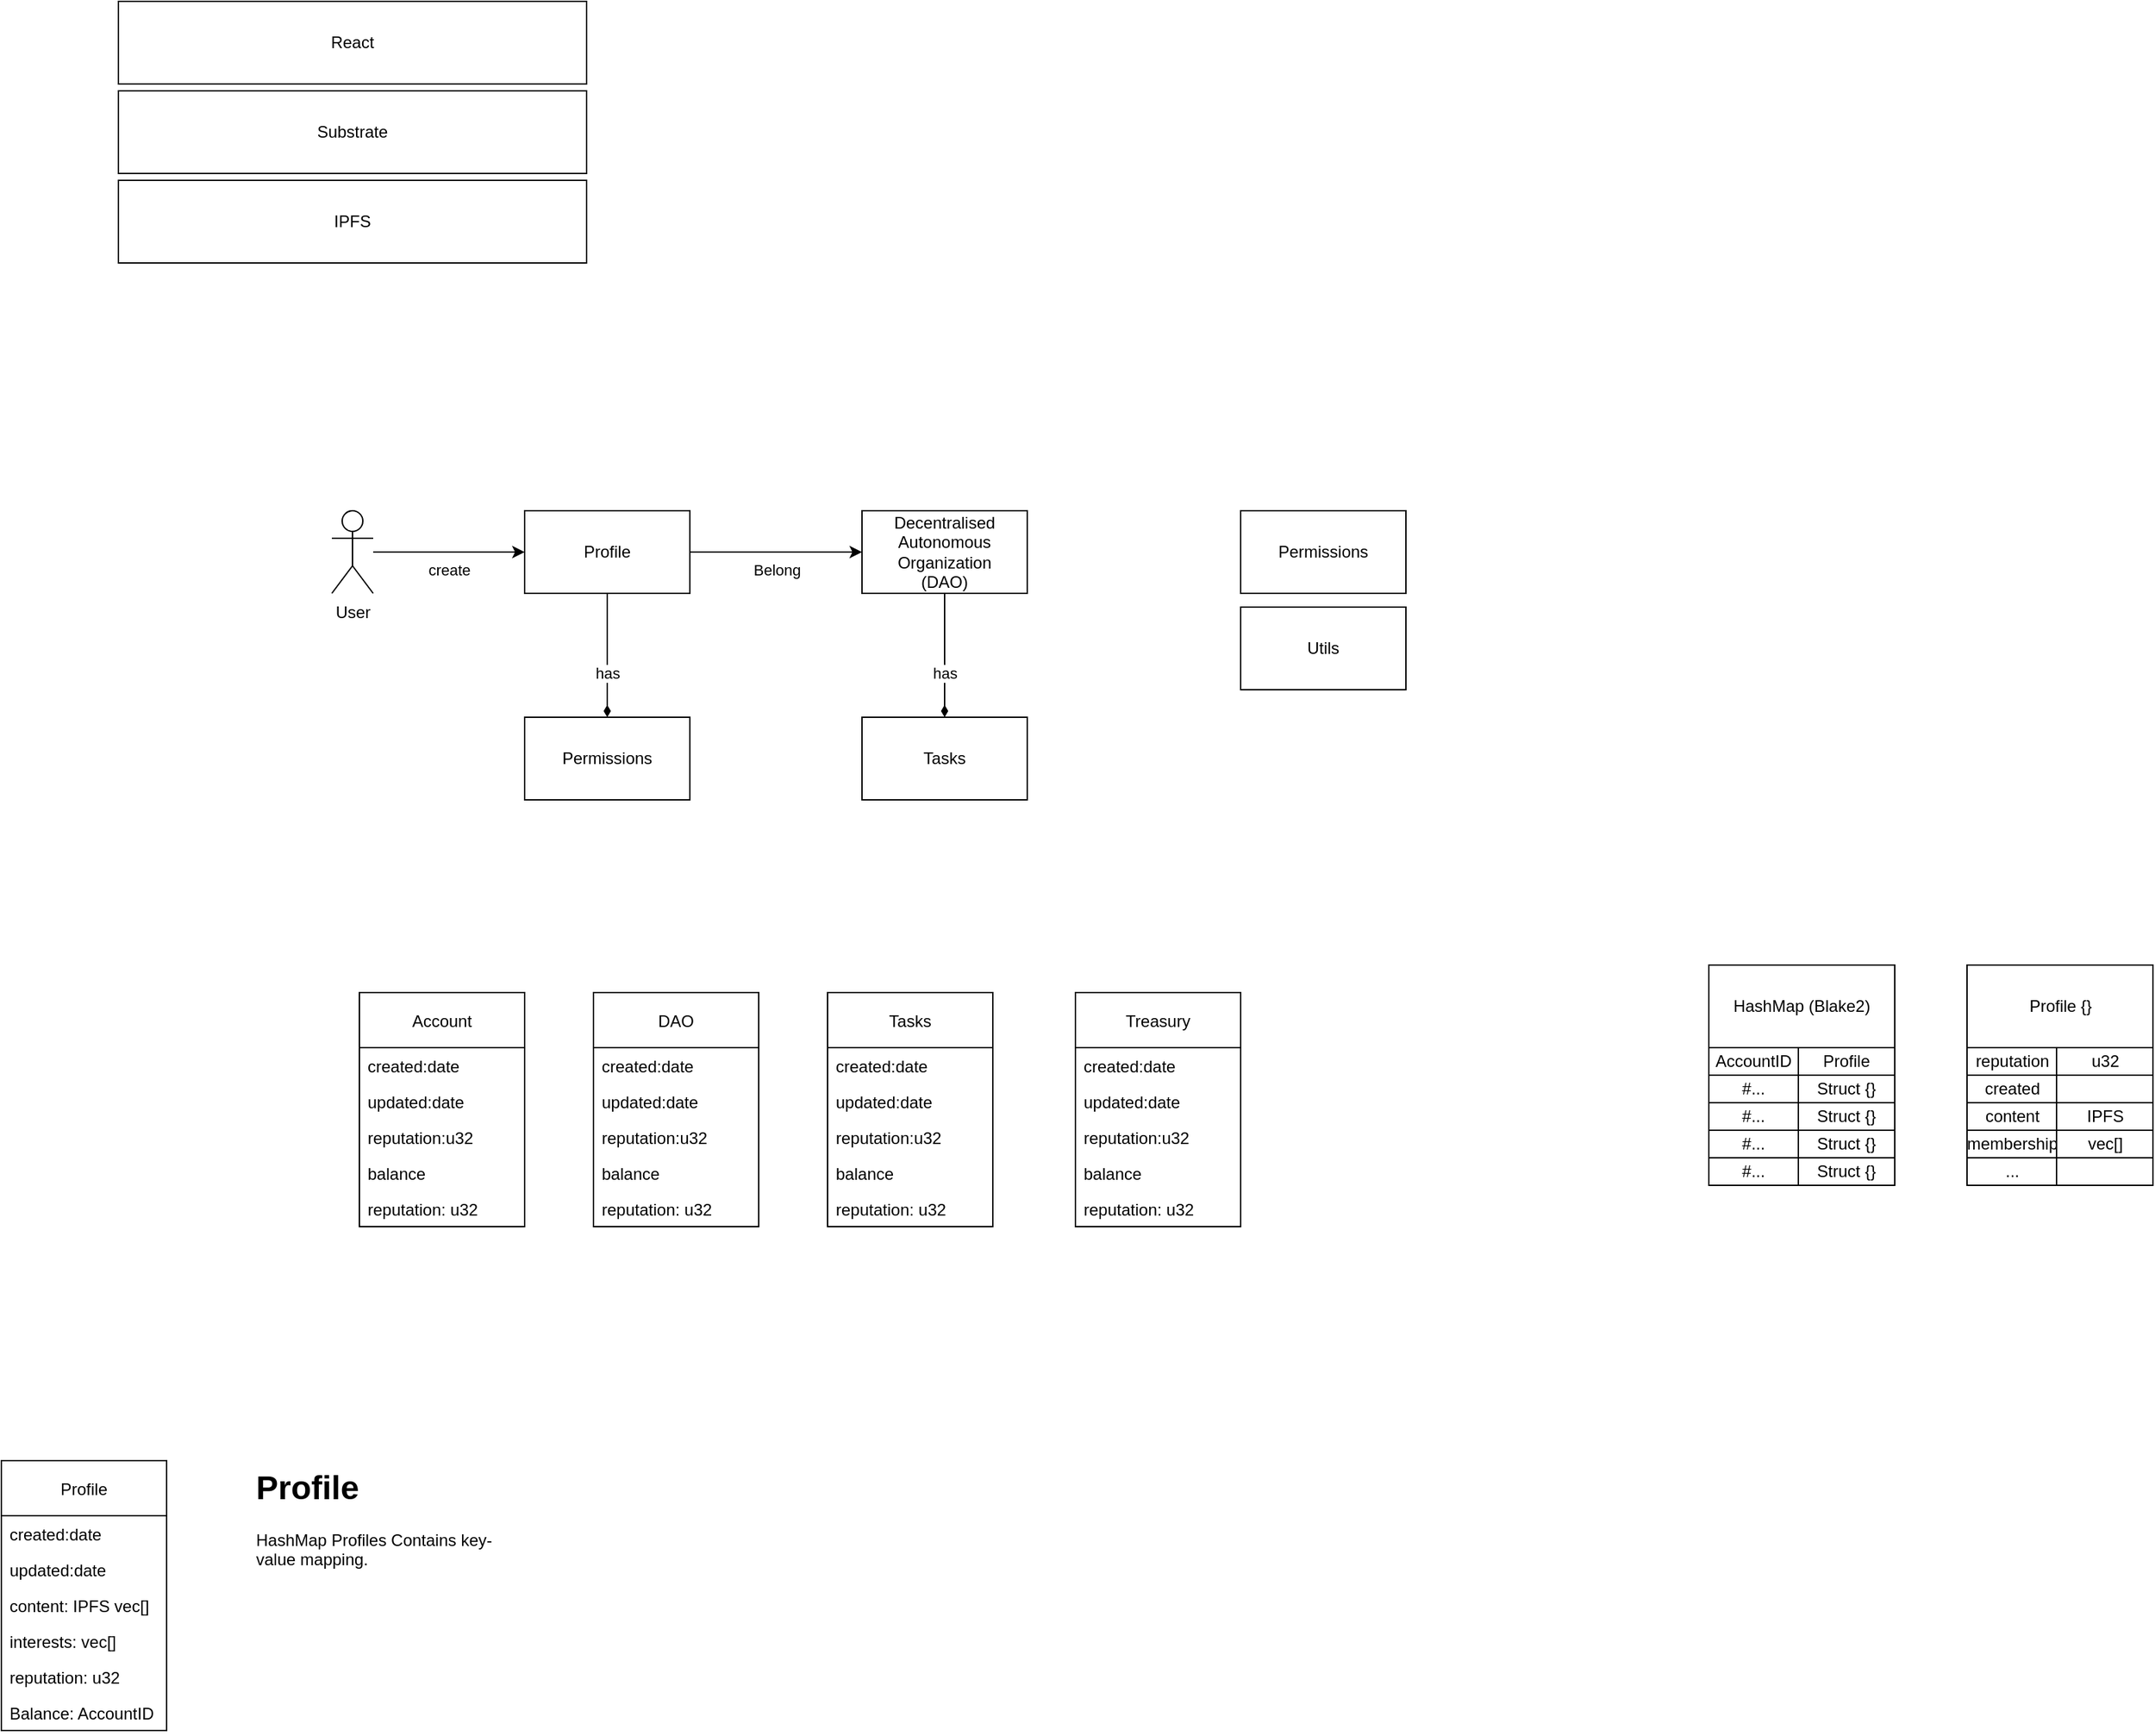 <mxfile version="15.7.3" type="github">
  <diagram id="O8b5FWPU7oNjnTz_ODQA" name="Page-1">
    <mxGraphModel dx="3737" dy="977" grid="1" gridSize="10" guides="1" tooltips="1" connect="1" arrows="1" fold="1" page="1" pageScale="1" pageWidth="850" pageHeight="1100" math="0" shadow="0">
      <root>
        <mxCell id="0" />
        <mxCell id="1" parent="0" />
        <mxCell id="jj_0Ua6_e8Kop6F5eGgL-1" value="Permissions" style="rounded=0;whiteSpace=wrap;html=1;" parent="1" vertex="1">
          <mxGeometry x="-1230" y="620" width="120" height="60" as="geometry" />
        </mxCell>
        <mxCell id="jj_0Ua6_e8Kop6F5eGgL-2" value="has" style="edgeStyle=orthogonalEdgeStyle;rounded=0;orthogonalLoop=1;jettySize=auto;html=1;entryX=0.5;entryY=0;entryDx=0;entryDy=0;endArrow=diamondThin;endFill=1;sketch=0;verticalAlign=top;" parent="1" source="jj_0Ua6_e8Kop6F5eGgL-4" target="jj_0Ua6_e8Kop6F5eGgL-1" edge="1">
          <mxGeometry relative="1" as="geometry" />
        </mxCell>
        <mxCell id="jj_0Ua6_e8Kop6F5eGgL-3" value="Belong" style="edgeStyle=orthogonalEdgeStyle;rounded=0;sketch=0;orthogonalLoop=1;jettySize=auto;html=1;entryX=0;entryY=0.5;entryDx=0;entryDy=0;endArrow=classic;endFill=1;verticalAlign=top;" parent="1" source="jj_0Ua6_e8Kop6F5eGgL-4" target="jj_0Ua6_e8Kop6F5eGgL-6" edge="1">
          <mxGeometry relative="1" as="geometry" />
        </mxCell>
        <mxCell id="jj_0Ua6_e8Kop6F5eGgL-4" value="Profile" style="rounded=0;whiteSpace=wrap;html=1;" parent="1" vertex="1">
          <mxGeometry x="-1230" y="470" width="120" height="60" as="geometry" />
        </mxCell>
        <mxCell id="jj_0Ua6_e8Kop6F5eGgL-5" value="has" style="edgeStyle=orthogonalEdgeStyle;rounded=0;sketch=0;orthogonalLoop=1;jettySize=auto;html=1;entryX=0.5;entryY=0;entryDx=0;entryDy=0;endArrow=diamondThin;endFill=1;verticalAlign=top;" parent="1" source="jj_0Ua6_e8Kop6F5eGgL-6" target="jj_0Ua6_e8Kop6F5eGgL-8" edge="1">
          <mxGeometry relative="1" as="geometry" />
        </mxCell>
        <mxCell id="jj_0Ua6_e8Kop6F5eGgL-6" value="Decentralised Autonomous&lt;br&gt;Organization &lt;br&gt;(DAO)" style="rounded=0;whiteSpace=wrap;html=1;" parent="1" vertex="1">
          <mxGeometry x="-985" y="470" width="120" height="60" as="geometry" />
        </mxCell>
        <mxCell id="jj_0Ua6_e8Kop6F5eGgL-7" value="Permissions" style="rounded=0;whiteSpace=wrap;html=1;" parent="1" vertex="1">
          <mxGeometry x="-710" y="470" width="120" height="60" as="geometry" />
        </mxCell>
        <mxCell id="jj_0Ua6_e8Kop6F5eGgL-8" value="Tasks" style="rounded=0;whiteSpace=wrap;html=1;" parent="1" vertex="1">
          <mxGeometry x="-985" y="620" width="120" height="60" as="geometry" />
        </mxCell>
        <mxCell id="jj_0Ua6_e8Kop6F5eGgL-9" value="Profile" style="swimlane;fontStyle=0;childLayout=stackLayout;horizontal=1;startSize=40;horizontalStack=0;resizeParent=1;resizeParentMax=0;resizeLast=0;collapsible=1;marginBottom=0;" parent="1" vertex="1">
          <mxGeometry x="-1610" y="1160" width="120" height="196" as="geometry">
            <mxRectangle x="-1610" y="1160" width="130" height="60" as="alternateBounds" />
          </mxGeometry>
        </mxCell>
        <mxCell id="jj_0Ua6_e8Kop6F5eGgL-10" value="created:date" style="text;strokeColor=none;fillColor=none;align=left;verticalAlign=top;spacingLeft=4;spacingRight=4;overflow=hidden;rotatable=0;points=[[0,0.5],[1,0.5]];portConstraint=eastwest;" parent="jj_0Ua6_e8Kop6F5eGgL-9" vertex="1">
          <mxGeometry y="40" width="120" height="26" as="geometry" />
        </mxCell>
        <mxCell id="jj_0Ua6_e8Kop6F5eGgL-11" value="updated:date" style="text;strokeColor=none;fillColor=none;align=left;verticalAlign=top;spacingLeft=4;spacingRight=4;overflow=hidden;rotatable=0;points=[[0,0.5],[1,0.5]];portConstraint=eastwest;" parent="jj_0Ua6_e8Kop6F5eGgL-9" vertex="1">
          <mxGeometry y="66" width="120" height="26" as="geometry" />
        </mxCell>
        <mxCell id="jj_0Ua6_e8Kop6F5eGgL-12" value="content: IPFS vec[]" style="text;strokeColor=none;fillColor=none;align=left;verticalAlign=top;spacingLeft=4;spacingRight=4;overflow=hidden;rotatable=0;points=[[0,0.5],[1,0.5]];portConstraint=eastwest;" parent="jj_0Ua6_e8Kop6F5eGgL-9" vertex="1">
          <mxGeometry y="92" width="120" height="26" as="geometry" />
        </mxCell>
        <mxCell id="jj_0Ua6_e8Kop6F5eGgL-13" value="interests: vec[]" style="text;strokeColor=none;fillColor=none;align=left;verticalAlign=top;spacingLeft=4;spacingRight=4;overflow=hidden;rotatable=0;points=[[0,0.5],[1,0.5]];portConstraint=eastwest;" parent="jj_0Ua6_e8Kop6F5eGgL-9" vertex="1">
          <mxGeometry y="118" width="120" height="26" as="geometry" />
        </mxCell>
        <mxCell id="jj_0Ua6_e8Kop6F5eGgL-14" value="reputation: u32" style="text;strokeColor=none;fillColor=none;align=left;verticalAlign=top;spacingLeft=4;spacingRight=4;overflow=hidden;rotatable=0;points=[[0,0.5],[1,0.5]];portConstraint=eastwest;" parent="jj_0Ua6_e8Kop6F5eGgL-9" vertex="1">
          <mxGeometry y="144" width="120" height="26" as="geometry" />
        </mxCell>
        <mxCell id="FGcz2dUoChlX7dVaqIpa-1" value="Balance: AccountID" style="text;strokeColor=none;fillColor=none;align=left;verticalAlign=top;spacingLeft=4;spacingRight=4;overflow=hidden;rotatable=0;points=[[0,0.5],[1,0.5]];portConstraint=eastwest;" parent="jj_0Ua6_e8Kop6F5eGgL-9" vertex="1">
          <mxGeometry y="170" width="120" height="26" as="geometry" />
        </mxCell>
        <mxCell id="jj_0Ua6_e8Kop6F5eGgL-15" value="create" style="edgeStyle=orthogonalEdgeStyle;rounded=0;sketch=0;orthogonalLoop=1;jettySize=auto;html=1;entryX=0;entryY=0.5;entryDx=0;entryDy=0;endArrow=classic;endFill=1;verticalAlign=top;" parent="1" source="jj_0Ua6_e8Kop6F5eGgL-16" target="jj_0Ua6_e8Kop6F5eGgL-4" edge="1">
          <mxGeometry relative="1" as="geometry" />
        </mxCell>
        <mxCell id="jj_0Ua6_e8Kop6F5eGgL-16" value="User" style="shape=umlActor;verticalLabelPosition=bottom;verticalAlign=top;html=1;outlineConnect=0;" parent="1" vertex="1">
          <mxGeometry x="-1370" y="470" width="30" height="60" as="geometry" />
        </mxCell>
        <mxCell id="jj_0Ua6_e8Kop6F5eGgL-17" value="Utils" style="rounded=0;whiteSpace=wrap;html=1;" parent="1" vertex="1">
          <mxGeometry x="-710" y="540" width="120" height="60" as="geometry" />
        </mxCell>
        <mxCell id="jj_0Ua6_e8Kop6F5eGgL-18" value="Account" style="swimlane;fontStyle=0;childLayout=stackLayout;horizontal=1;startSize=40;horizontalStack=0;resizeParent=1;resizeParentMax=0;resizeLast=0;collapsible=1;marginBottom=0;" parent="1" vertex="1">
          <mxGeometry x="-1350" y="820" width="120" height="170" as="geometry">
            <mxRectangle x="30" y="2750" width="130" height="60" as="alternateBounds" />
          </mxGeometry>
        </mxCell>
        <mxCell id="jj_0Ua6_e8Kop6F5eGgL-19" value="created:date" style="text;strokeColor=none;fillColor=none;align=left;verticalAlign=top;spacingLeft=4;spacingRight=4;overflow=hidden;rotatable=0;points=[[0,0.5],[1,0.5]];portConstraint=eastwest;" parent="jj_0Ua6_e8Kop6F5eGgL-18" vertex="1">
          <mxGeometry y="40" width="120" height="26" as="geometry" />
        </mxCell>
        <mxCell id="jj_0Ua6_e8Kop6F5eGgL-20" value="updated:date" style="text;strokeColor=none;fillColor=none;align=left;verticalAlign=top;spacingLeft=4;spacingRight=4;overflow=hidden;rotatable=0;points=[[0,0.5],[1,0.5]];portConstraint=eastwest;" parent="jj_0Ua6_e8Kop6F5eGgL-18" vertex="1">
          <mxGeometry y="66" width="120" height="26" as="geometry" />
        </mxCell>
        <mxCell id="jj_0Ua6_e8Kop6F5eGgL-21" value="reputation:u32" style="text;strokeColor=none;fillColor=none;align=left;verticalAlign=top;spacingLeft=4;spacingRight=4;overflow=hidden;rotatable=0;points=[[0,0.5],[1,0.5]];portConstraint=eastwest;" parent="jj_0Ua6_e8Kop6F5eGgL-18" vertex="1">
          <mxGeometry y="92" width="120" height="26" as="geometry" />
        </mxCell>
        <mxCell id="jj_0Ua6_e8Kop6F5eGgL-22" value="balance" style="text;strokeColor=none;fillColor=none;align=left;verticalAlign=top;spacingLeft=4;spacingRight=4;overflow=hidden;rotatable=0;points=[[0,0.5],[1,0.5]];portConstraint=eastwest;" parent="jj_0Ua6_e8Kop6F5eGgL-18" vertex="1">
          <mxGeometry y="118" width="120" height="26" as="geometry" />
        </mxCell>
        <mxCell id="jj_0Ua6_e8Kop6F5eGgL-23" value="reputation: u32" style="text;strokeColor=none;fillColor=none;align=left;verticalAlign=top;spacingLeft=4;spacingRight=4;overflow=hidden;rotatable=0;points=[[0,0.5],[1,0.5]];portConstraint=eastwest;" parent="jj_0Ua6_e8Kop6F5eGgL-18" vertex="1">
          <mxGeometry y="144" width="120" height="26" as="geometry" />
        </mxCell>
        <mxCell id="jj_0Ua6_e8Kop6F5eGgL-24" value="DAO" style="swimlane;fontStyle=0;childLayout=stackLayout;horizontal=1;startSize=40;horizontalStack=0;resizeParent=1;resizeParentMax=0;resizeLast=0;collapsible=1;marginBottom=0;" parent="1" vertex="1">
          <mxGeometry x="-1180" y="820" width="120" height="170" as="geometry">
            <mxRectangle x="200" y="2750" width="130" height="60" as="alternateBounds" />
          </mxGeometry>
        </mxCell>
        <mxCell id="jj_0Ua6_e8Kop6F5eGgL-25" value="created:date" style="text;strokeColor=none;fillColor=none;align=left;verticalAlign=top;spacingLeft=4;spacingRight=4;overflow=hidden;rotatable=0;points=[[0,0.5],[1,0.5]];portConstraint=eastwest;" parent="jj_0Ua6_e8Kop6F5eGgL-24" vertex="1">
          <mxGeometry y="40" width="120" height="26" as="geometry" />
        </mxCell>
        <mxCell id="jj_0Ua6_e8Kop6F5eGgL-26" value="updated:date" style="text;strokeColor=none;fillColor=none;align=left;verticalAlign=top;spacingLeft=4;spacingRight=4;overflow=hidden;rotatable=0;points=[[0,0.5],[1,0.5]];portConstraint=eastwest;" parent="jj_0Ua6_e8Kop6F5eGgL-24" vertex="1">
          <mxGeometry y="66" width="120" height="26" as="geometry" />
        </mxCell>
        <mxCell id="jj_0Ua6_e8Kop6F5eGgL-27" value="reputation:u32" style="text;strokeColor=none;fillColor=none;align=left;verticalAlign=top;spacingLeft=4;spacingRight=4;overflow=hidden;rotatable=0;points=[[0,0.5],[1,0.5]];portConstraint=eastwest;" parent="jj_0Ua6_e8Kop6F5eGgL-24" vertex="1">
          <mxGeometry y="92" width="120" height="26" as="geometry" />
        </mxCell>
        <mxCell id="jj_0Ua6_e8Kop6F5eGgL-28" value="balance" style="text;strokeColor=none;fillColor=none;align=left;verticalAlign=top;spacingLeft=4;spacingRight=4;overflow=hidden;rotatable=0;points=[[0,0.5],[1,0.5]];portConstraint=eastwest;" parent="jj_0Ua6_e8Kop6F5eGgL-24" vertex="1">
          <mxGeometry y="118" width="120" height="26" as="geometry" />
        </mxCell>
        <mxCell id="jj_0Ua6_e8Kop6F5eGgL-29" value="reputation: u32" style="text;strokeColor=none;fillColor=none;align=left;verticalAlign=top;spacingLeft=4;spacingRight=4;overflow=hidden;rotatable=0;points=[[0,0.5],[1,0.5]];portConstraint=eastwest;" parent="jj_0Ua6_e8Kop6F5eGgL-24" vertex="1">
          <mxGeometry y="144" width="120" height="26" as="geometry" />
        </mxCell>
        <mxCell id="jj_0Ua6_e8Kop6F5eGgL-30" value="Tasks" style="swimlane;fontStyle=0;childLayout=stackLayout;horizontal=1;startSize=40;horizontalStack=0;resizeParent=1;resizeParentMax=0;resizeLast=0;collapsible=1;marginBottom=0;" parent="1" vertex="1">
          <mxGeometry x="-1010" y="820" width="120" height="170" as="geometry">
            <mxRectangle x="370" y="2750" width="130" height="60" as="alternateBounds" />
          </mxGeometry>
        </mxCell>
        <mxCell id="jj_0Ua6_e8Kop6F5eGgL-31" value="created:date" style="text;strokeColor=none;fillColor=none;align=left;verticalAlign=top;spacingLeft=4;spacingRight=4;overflow=hidden;rotatable=0;points=[[0,0.5],[1,0.5]];portConstraint=eastwest;" parent="jj_0Ua6_e8Kop6F5eGgL-30" vertex="1">
          <mxGeometry y="40" width="120" height="26" as="geometry" />
        </mxCell>
        <mxCell id="jj_0Ua6_e8Kop6F5eGgL-32" value="updated:date" style="text;strokeColor=none;fillColor=none;align=left;verticalAlign=top;spacingLeft=4;spacingRight=4;overflow=hidden;rotatable=0;points=[[0,0.5],[1,0.5]];portConstraint=eastwest;" parent="jj_0Ua6_e8Kop6F5eGgL-30" vertex="1">
          <mxGeometry y="66" width="120" height="26" as="geometry" />
        </mxCell>
        <mxCell id="jj_0Ua6_e8Kop6F5eGgL-33" value="reputation:u32" style="text;strokeColor=none;fillColor=none;align=left;verticalAlign=top;spacingLeft=4;spacingRight=4;overflow=hidden;rotatable=0;points=[[0,0.5],[1,0.5]];portConstraint=eastwest;" parent="jj_0Ua6_e8Kop6F5eGgL-30" vertex="1">
          <mxGeometry y="92" width="120" height="26" as="geometry" />
        </mxCell>
        <mxCell id="jj_0Ua6_e8Kop6F5eGgL-34" value="balance" style="text;strokeColor=none;fillColor=none;align=left;verticalAlign=top;spacingLeft=4;spacingRight=4;overflow=hidden;rotatable=0;points=[[0,0.5],[1,0.5]];portConstraint=eastwest;" parent="jj_0Ua6_e8Kop6F5eGgL-30" vertex="1">
          <mxGeometry y="118" width="120" height="26" as="geometry" />
        </mxCell>
        <mxCell id="jj_0Ua6_e8Kop6F5eGgL-35" value="reputation: u32" style="text;strokeColor=none;fillColor=none;align=left;verticalAlign=top;spacingLeft=4;spacingRight=4;overflow=hidden;rotatable=0;points=[[0,0.5],[1,0.5]];portConstraint=eastwest;" parent="jj_0Ua6_e8Kop6F5eGgL-30" vertex="1">
          <mxGeometry y="144" width="120" height="26" as="geometry" />
        </mxCell>
        <mxCell id="jj_0Ua6_e8Kop6F5eGgL-36" value="Treasury" style="swimlane;fontStyle=0;childLayout=stackLayout;horizontal=1;startSize=40;horizontalStack=0;resizeParent=1;resizeParentMax=0;resizeLast=0;collapsible=1;marginBottom=0;" parent="1" vertex="1">
          <mxGeometry x="-830" y="820" width="120" height="170" as="geometry">
            <mxRectangle x="200" y="2750" width="130" height="60" as="alternateBounds" />
          </mxGeometry>
        </mxCell>
        <mxCell id="jj_0Ua6_e8Kop6F5eGgL-37" value="created:date" style="text;strokeColor=none;fillColor=none;align=left;verticalAlign=top;spacingLeft=4;spacingRight=4;overflow=hidden;rotatable=0;points=[[0,0.5],[1,0.5]];portConstraint=eastwest;" parent="jj_0Ua6_e8Kop6F5eGgL-36" vertex="1">
          <mxGeometry y="40" width="120" height="26" as="geometry" />
        </mxCell>
        <mxCell id="jj_0Ua6_e8Kop6F5eGgL-38" value="updated:date" style="text;strokeColor=none;fillColor=none;align=left;verticalAlign=top;spacingLeft=4;spacingRight=4;overflow=hidden;rotatable=0;points=[[0,0.5],[1,0.5]];portConstraint=eastwest;" parent="jj_0Ua6_e8Kop6F5eGgL-36" vertex="1">
          <mxGeometry y="66" width="120" height="26" as="geometry" />
        </mxCell>
        <mxCell id="jj_0Ua6_e8Kop6F5eGgL-39" value="reputation:u32" style="text;strokeColor=none;fillColor=none;align=left;verticalAlign=top;spacingLeft=4;spacingRight=4;overflow=hidden;rotatable=0;points=[[0,0.5],[1,0.5]];portConstraint=eastwest;" parent="jj_0Ua6_e8Kop6F5eGgL-36" vertex="1">
          <mxGeometry y="92" width="120" height="26" as="geometry" />
        </mxCell>
        <mxCell id="jj_0Ua6_e8Kop6F5eGgL-40" value="balance" style="text;strokeColor=none;fillColor=none;align=left;verticalAlign=top;spacingLeft=4;spacingRight=4;overflow=hidden;rotatable=0;points=[[0,0.5],[1,0.5]];portConstraint=eastwest;" parent="jj_0Ua6_e8Kop6F5eGgL-36" vertex="1">
          <mxGeometry y="118" width="120" height="26" as="geometry" />
        </mxCell>
        <mxCell id="jj_0Ua6_e8Kop6F5eGgL-41" value="reputation: u32" style="text;strokeColor=none;fillColor=none;align=left;verticalAlign=top;spacingLeft=4;spacingRight=4;overflow=hidden;rotatable=0;points=[[0,0.5],[1,0.5]];portConstraint=eastwest;" parent="jj_0Ua6_e8Kop6F5eGgL-36" vertex="1">
          <mxGeometry y="144" width="120" height="26" as="geometry" />
        </mxCell>
        <mxCell id="jj_0Ua6_e8Kop6F5eGgL-42" value="HashMap (Blake2)" style="rounded=0;whiteSpace=wrap;html=1;" parent="1" vertex="1">
          <mxGeometry x="-370" y="800" width="135" height="60" as="geometry" />
        </mxCell>
        <mxCell id="jj_0Ua6_e8Kop6F5eGgL-43" value="AccountID" style="rounded=0;whiteSpace=wrap;html=1;" parent="1" vertex="1">
          <mxGeometry x="-370" y="860" width="65" height="20" as="geometry" />
        </mxCell>
        <mxCell id="jj_0Ua6_e8Kop6F5eGgL-44" value="Profile" style="rounded=0;whiteSpace=wrap;html=1;" parent="1" vertex="1">
          <mxGeometry x="-305" y="860" width="70" height="20" as="geometry" />
        </mxCell>
        <mxCell id="jj_0Ua6_e8Kop6F5eGgL-45" value="#..." style="rounded=0;whiteSpace=wrap;html=1;" parent="1" vertex="1">
          <mxGeometry x="-370" y="880" width="65" height="20" as="geometry" />
        </mxCell>
        <mxCell id="jj_0Ua6_e8Kop6F5eGgL-46" value="Struct {}" style="rounded=0;whiteSpace=wrap;html=1;" parent="1" vertex="1">
          <mxGeometry x="-305" y="880" width="70" height="20" as="geometry" />
        </mxCell>
        <mxCell id="jj_0Ua6_e8Kop6F5eGgL-47" value="#..." style="rounded=0;whiteSpace=wrap;html=1;" parent="1" vertex="1">
          <mxGeometry x="-370" y="900" width="65" height="20" as="geometry" />
        </mxCell>
        <mxCell id="jj_0Ua6_e8Kop6F5eGgL-48" value="#..." style="rounded=0;whiteSpace=wrap;html=1;" parent="1" vertex="1">
          <mxGeometry x="-370" y="920" width="65" height="20" as="geometry" />
        </mxCell>
        <mxCell id="jj_0Ua6_e8Kop6F5eGgL-49" value="#..." style="rounded=0;whiteSpace=wrap;html=1;" parent="1" vertex="1">
          <mxGeometry x="-370" y="940" width="65" height="20" as="geometry" />
        </mxCell>
        <mxCell id="jj_0Ua6_e8Kop6F5eGgL-50" value="Struct {}" style="rounded=0;whiteSpace=wrap;html=1;" parent="1" vertex="1">
          <mxGeometry x="-305" y="900" width="70" height="20" as="geometry" />
        </mxCell>
        <mxCell id="jj_0Ua6_e8Kop6F5eGgL-51" value="Struct {}" style="rounded=0;whiteSpace=wrap;html=1;" parent="1" vertex="1">
          <mxGeometry x="-305" y="920" width="70" height="20" as="geometry" />
        </mxCell>
        <mxCell id="jj_0Ua6_e8Kop6F5eGgL-52" value="Struct {}" style="rounded=0;whiteSpace=wrap;html=1;" parent="1" vertex="1">
          <mxGeometry x="-305" y="940" width="70" height="20" as="geometry" />
        </mxCell>
        <mxCell id="jj_0Ua6_e8Kop6F5eGgL-53" value="Profile {}" style="rounded=0;whiteSpace=wrap;html=1;" parent="1" vertex="1">
          <mxGeometry x="-182.5" y="800" width="135" height="60" as="geometry" />
        </mxCell>
        <mxCell id="jj_0Ua6_e8Kop6F5eGgL-54" value="reputation" style="rounded=0;whiteSpace=wrap;html=1;" parent="1" vertex="1">
          <mxGeometry x="-182.5" y="860" width="65" height="20" as="geometry" />
        </mxCell>
        <mxCell id="jj_0Ua6_e8Kop6F5eGgL-55" value="u32" style="rounded=0;whiteSpace=wrap;html=1;" parent="1" vertex="1">
          <mxGeometry x="-117.5" y="860" width="70" height="20" as="geometry" />
        </mxCell>
        <mxCell id="jj_0Ua6_e8Kop6F5eGgL-56" value="created" style="rounded=0;whiteSpace=wrap;html=1;" parent="1" vertex="1">
          <mxGeometry x="-182.5" y="880" width="65" height="20" as="geometry" />
        </mxCell>
        <mxCell id="jj_0Ua6_e8Kop6F5eGgL-57" value="" style="rounded=0;whiteSpace=wrap;html=1;" parent="1" vertex="1">
          <mxGeometry x="-117.5" y="880" width="70" height="20" as="geometry" />
        </mxCell>
        <mxCell id="jj_0Ua6_e8Kop6F5eGgL-58" value="content" style="rounded=0;whiteSpace=wrap;html=1;" parent="1" vertex="1">
          <mxGeometry x="-182.5" y="900" width="65" height="20" as="geometry" />
        </mxCell>
        <mxCell id="jj_0Ua6_e8Kop6F5eGgL-59" value="membership" style="rounded=0;whiteSpace=wrap;html=1;" parent="1" vertex="1">
          <mxGeometry x="-182.5" y="920" width="65" height="20" as="geometry" />
        </mxCell>
        <mxCell id="jj_0Ua6_e8Kop6F5eGgL-60" value="..." style="rounded=0;whiteSpace=wrap;html=1;" parent="1" vertex="1">
          <mxGeometry x="-182.5" y="940" width="65" height="20" as="geometry" />
        </mxCell>
        <mxCell id="jj_0Ua6_e8Kop6F5eGgL-61" value="IPFS" style="rounded=0;whiteSpace=wrap;html=1;" parent="1" vertex="1">
          <mxGeometry x="-117.5" y="900" width="70" height="20" as="geometry" />
        </mxCell>
        <mxCell id="jj_0Ua6_e8Kop6F5eGgL-62" value="vec[]" style="rounded=0;whiteSpace=wrap;html=1;" parent="1" vertex="1">
          <mxGeometry x="-117.5" y="920" width="70" height="20" as="geometry" />
        </mxCell>
        <mxCell id="jj_0Ua6_e8Kop6F5eGgL-63" value="" style="rounded=0;whiteSpace=wrap;html=1;" parent="1" vertex="1">
          <mxGeometry x="-117.5" y="940" width="70" height="20" as="geometry" />
        </mxCell>
        <mxCell id="z3PIlL8AVYbUF4R5cEen-1" value="IPFS" style="rounded=0;whiteSpace=wrap;html=1;" parent="1" vertex="1">
          <mxGeometry x="-1525" y="230" width="340" height="60" as="geometry" />
        </mxCell>
        <mxCell id="z3PIlL8AVYbUF4R5cEen-2" value="Substrate" style="rounded=0;whiteSpace=wrap;html=1;" parent="1" vertex="1">
          <mxGeometry x="-1525" y="165" width="340" height="60" as="geometry" />
        </mxCell>
        <mxCell id="z3PIlL8AVYbUF4R5cEen-3" value="React" style="rounded=0;whiteSpace=wrap;html=1;" parent="1" vertex="1">
          <mxGeometry x="-1525" y="100" width="340" height="60" as="geometry" />
        </mxCell>
        <mxCell id="FGcz2dUoChlX7dVaqIpa-2" value="&lt;h1&gt;Profile&lt;/h1&gt;&lt;p&gt;HashMap Profiles Contains key-value mapping.&amp;nbsp;&lt;/p&gt;&lt;p&gt;&lt;span style=&quot;white-space: pre&quot;&gt; &lt;/span&gt;&lt;br&gt;&lt;/p&gt;" style="text;html=1;strokeColor=none;fillColor=none;spacing=5;spacingTop=-20;whiteSpace=wrap;overflow=hidden;rounded=0;" parent="1" vertex="1">
          <mxGeometry x="-1430" y="1160" width="190" height="120" as="geometry" />
        </mxCell>
      </root>
    </mxGraphModel>
  </diagram>
</mxfile>
